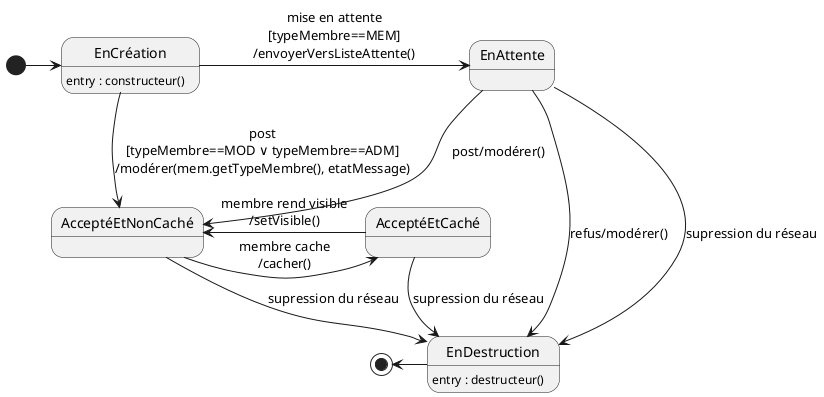 @startuml

'Diagramme de machine à états (PlantUML)'

'Configuration charte graphique'

'États et transitions'
state EnCréation : entry : constructeur()
state EnDestruction : entry : destructeur()

[*] -right-> EnCréation
EnCréation --> AcceptéEtNonCaché : post\n[typeMembre==MOD ∨ typeMembre==ADM]\n/modérer(mem.getTypeMembre(), etatMessage)
EnCréation -right-> EnAttente : mise en attente\n[typeMembre==MEM]\n/envoyerVersListeAttente()
AcceptéEtNonCaché -right-> AcceptéEtCaché : membre cache\n/cacher()
AcceptéEtCaché -left-> AcceptéEtNonCaché : membre rend visible\n/setVisible()
EnAttente --> AcceptéEtNonCaché : post/modérer()
EnAttente --> EnDestruction : refus/modérer()
EnAttente --> EnDestruction : supression du réseau
AcceptéEtNonCaché --> EnDestruction : supression du réseau
AcceptéEtCaché --> EnDestruction : supression du réseau
EnDestruction -left-> [*]
@enduml
